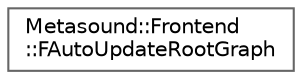 digraph "Graphical Class Hierarchy"
{
 // INTERACTIVE_SVG=YES
 // LATEX_PDF_SIZE
  bgcolor="transparent";
  edge [fontname=Helvetica,fontsize=10,labelfontname=Helvetica,labelfontsize=10];
  node [fontname=Helvetica,fontsize=10,shape=box,height=0.2,width=0.4];
  rankdir="LR";
  Node0 [id="Node000000",label="Metasound::Frontend\l::FAutoUpdateRootGraph",height=0.2,width=0.4,color="grey40", fillcolor="white", style="filled",URL="$d5/d1f/classMetasound_1_1Frontend_1_1FAutoUpdateRootGraph.html",tooltip="Automatically updates all nodes and respective dependencies in graph where newer versions exist in th..."];
}
